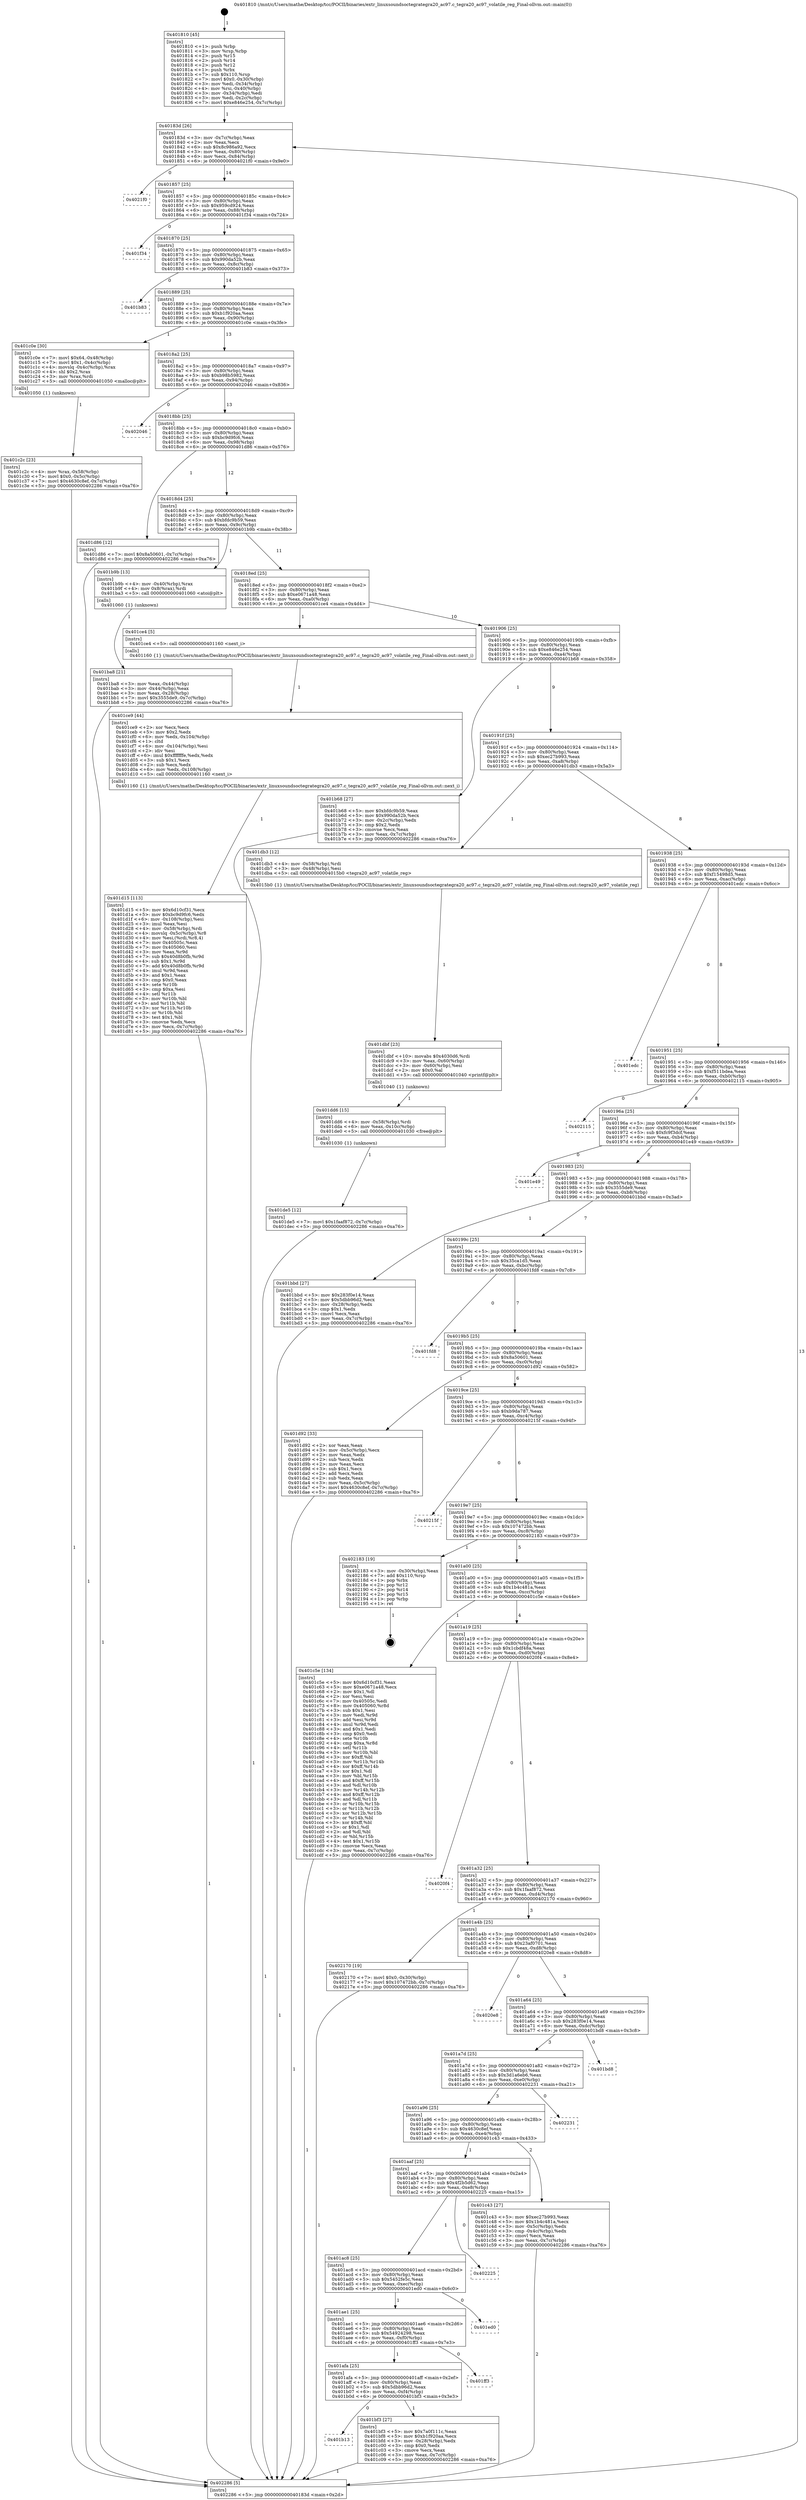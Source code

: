 digraph "0x401810" {
  label = "0x401810 (/mnt/c/Users/mathe/Desktop/tcc/POCII/binaries/extr_linuxsoundsoctegrategra20_ac97.c_tegra20_ac97_volatile_reg_Final-ollvm.out::main(0))"
  labelloc = "t"
  node[shape=record]

  Entry [label="",width=0.3,height=0.3,shape=circle,fillcolor=black,style=filled]
  "0x40183d" [label="{
     0x40183d [26]\l
     | [instrs]\l
     &nbsp;&nbsp;0x40183d \<+3\>: mov -0x7c(%rbp),%eax\l
     &nbsp;&nbsp;0x401840 \<+2\>: mov %eax,%ecx\l
     &nbsp;&nbsp;0x401842 \<+6\>: sub $0x8c986a92,%ecx\l
     &nbsp;&nbsp;0x401848 \<+3\>: mov %eax,-0x80(%rbp)\l
     &nbsp;&nbsp;0x40184b \<+6\>: mov %ecx,-0x84(%rbp)\l
     &nbsp;&nbsp;0x401851 \<+6\>: je 00000000004021f0 \<main+0x9e0\>\l
  }"]
  "0x4021f0" [label="{
     0x4021f0\l
  }", style=dashed]
  "0x401857" [label="{
     0x401857 [25]\l
     | [instrs]\l
     &nbsp;&nbsp;0x401857 \<+5\>: jmp 000000000040185c \<main+0x4c\>\l
     &nbsp;&nbsp;0x40185c \<+3\>: mov -0x80(%rbp),%eax\l
     &nbsp;&nbsp;0x40185f \<+5\>: sub $0x959cd924,%eax\l
     &nbsp;&nbsp;0x401864 \<+6\>: mov %eax,-0x88(%rbp)\l
     &nbsp;&nbsp;0x40186a \<+6\>: je 0000000000401f34 \<main+0x724\>\l
  }"]
  Exit [label="",width=0.3,height=0.3,shape=circle,fillcolor=black,style=filled,peripheries=2]
  "0x401f34" [label="{
     0x401f34\l
  }", style=dashed]
  "0x401870" [label="{
     0x401870 [25]\l
     | [instrs]\l
     &nbsp;&nbsp;0x401870 \<+5\>: jmp 0000000000401875 \<main+0x65\>\l
     &nbsp;&nbsp;0x401875 \<+3\>: mov -0x80(%rbp),%eax\l
     &nbsp;&nbsp;0x401878 \<+5\>: sub $0x990da52b,%eax\l
     &nbsp;&nbsp;0x40187d \<+6\>: mov %eax,-0x8c(%rbp)\l
     &nbsp;&nbsp;0x401883 \<+6\>: je 0000000000401b83 \<main+0x373\>\l
  }"]
  "0x401de5" [label="{
     0x401de5 [12]\l
     | [instrs]\l
     &nbsp;&nbsp;0x401de5 \<+7\>: movl $0x1faaf872,-0x7c(%rbp)\l
     &nbsp;&nbsp;0x401dec \<+5\>: jmp 0000000000402286 \<main+0xa76\>\l
  }"]
  "0x401b83" [label="{
     0x401b83\l
  }", style=dashed]
  "0x401889" [label="{
     0x401889 [25]\l
     | [instrs]\l
     &nbsp;&nbsp;0x401889 \<+5\>: jmp 000000000040188e \<main+0x7e\>\l
     &nbsp;&nbsp;0x40188e \<+3\>: mov -0x80(%rbp),%eax\l
     &nbsp;&nbsp;0x401891 \<+5\>: sub $0xb1f920aa,%eax\l
     &nbsp;&nbsp;0x401896 \<+6\>: mov %eax,-0x90(%rbp)\l
     &nbsp;&nbsp;0x40189c \<+6\>: je 0000000000401c0e \<main+0x3fe\>\l
  }"]
  "0x401dd6" [label="{
     0x401dd6 [15]\l
     | [instrs]\l
     &nbsp;&nbsp;0x401dd6 \<+4\>: mov -0x58(%rbp),%rdi\l
     &nbsp;&nbsp;0x401dda \<+6\>: mov %eax,-0x10c(%rbp)\l
     &nbsp;&nbsp;0x401de0 \<+5\>: call 0000000000401030 \<free@plt\>\l
     | [calls]\l
     &nbsp;&nbsp;0x401030 \{1\} (unknown)\l
  }"]
  "0x401c0e" [label="{
     0x401c0e [30]\l
     | [instrs]\l
     &nbsp;&nbsp;0x401c0e \<+7\>: movl $0x64,-0x48(%rbp)\l
     &nbsp;&nbsp;0x401c15 \<+7\>: movl $0x1,-0x4c(%rbp)\l
     &nbsp;&nbsp;0x401c1c \<+4\>: movslq -0x4c(%rbp),%rax\l
     &nbsp;&nbsp;0x401c20 \<+4\>: shl $0x2,%rax\l
     &nbsp;&nbsp;0x401c24 \<+3\>: mov %rax,%rdi\l
     &nbsp;&nbsp;0x401c27 \<+5\>: call 0000000000401050 \<malloc@plt\>\l
     | [calls]\l
     &nbsp;&nbsp;0x401050 \{1\} (unknown)\l
  }"]
  "0x4018a2" [label="{
     0x4018a2 [25]\l
     | [instrs]\l
     &nbsp;&nbsp;0x4018a2 \<+5\>: jmp 00000000004018a7 \<main+0x97\>\l
     &nbsp;&nbsp;0x4018a7 \<+3\>: mov -0x80(%rbp),%eax\l
     &nbsp;&nbsp;0x4018aa \<+5\>: sub $0xb98b5982,%eax\l
     &nbsp;&nbsp;0x4018af \<+6\>: mov %eax,-0x94(%rbp)\l
     &nbsp;&nbsp;0x4018b5 \<+6\>: je 0000000000402046 \<main+0x836\>\l
  }"]
  "0x401dbf" [label="{
     0x401dbf [23]\l
     | [instrs]\l
     &nbsp;&nbsp;0x401dbf \<+10\>: movabs $0x4030d6,%rdi\l
     &nbsp;&nbsp;0x401dc9 \<+3\>: mov %eax,-0x60(%rbp)\l
     &nbsp;&nbsp;0x401dcc \<+3\>: mov -0x60(%rbp),%esi\l
     &nbsp;&nbsp;0x401dcf \<+2\>: mov $0x0,%al\l
     &nbsp;&nbsp;0x401dd1 \<+5\>: call 0000000000401040 \<printf@plt\>\l
     | [calls]\l
     &nbsp;&nbsp;0x401040 \{1\} (unknown)\l
  }"]
  "0x402046" [label="{
     0x402046\l
  }", style=dashed]
  "0x4018bb" [label="{
     0x4018bb [25]\l
     | [instrs]\l
     &nbsp;&nbsp;0x4018bb \<+5\>: jmp 00000000004018c0 \<main+0xb0\>\l
     &nbsp;&nbsp;0x4018c0 \<+3\>: mov -0x80(%rbp),%eax\l
     &nbsp;&nbsp;0x4018c3 \<+5\>: sub $0xbc9d9fc6,%eax\l
     &nbsp;&nbsp;0x4018c8 \<+6\>: mov %eax,-0x98(%rbp)\l
     &nbsp;&nbsp;0x4018ce \<+6\>: je 0000000000401d86 \<main+0x576\>\l
  }"]
  "0x401d15" [label="{
     0x401d15 [113]\l
     | [instrs]\l
     &nbsp;&nbsp;0x401d15 \<+5\>: mov $0x6d10cf31,%ecx\l
     &nbsp;&nbsp;0x401d1a \<+5\>: mov $0xbc9d9fc6,%edx\l
     &nbsp;&nbsp;0x401d1f \<+6\>: mov -0x108(%rbp),%esi\l
     &nbsp;&nbsp;0x401d25 \<+3\>: imul %eax,%esi\l
     &nbsp;&nbsp;0x401d28 \<+4\>: mov -0x58(%rbp),%rdi\l
     &nbsp;&nbsp;0x401d2c \<+4\>: movslq -0x5c(%rbp),%r8\l
     &nbsp;&nbsp;0x401d30 \<+4\>: mov %esi,(%rdi,%r8,4)\l
     &nbsp;&nbsp;0x401d34 \<+7\>: mov 0x40505c,%eax\l
     &nbsp;&nbsp;0x401d3b \<+7\>: mov 0x405060,%esi\l
     &nbsp;&nbsp;0x401d42 \<+3\>: mov %eax,%r9d\l
     &nbsp;&nbsp;0x401d45 \<+7\>: sub $0x40d8b0fb,%r9d\l
     &nbsp;&nbsp;0x401d4c \<+4\>: sub $0x1,%r9d\l
     &nbsp;&nbsp;0x401d50 \<+7\>: add $0x40d8b0fb,%r9d\l
     &nbsp;&nbsp;0x401d57 \<+4\>: imul %r9d,%eax\l
     &nbsp;&nbsp;0x401d5b \<+3\>: and $0x1,%eax\l
     &nbsp;&nbsp;0x401d5e \<+3\>: cmp $0x0,%eax\l
     &nbsp;&nbsp;0x401d61 \<+4\>: sete %r10b\l
     &nbsp;&nbsp;0x401d65 \<+3\>: cmp $0xa,%esi\l
     &nbsp;&nbsp;0x401d68 \<+4\>: setl %r11b\l
     &nbsp;&nbsp;0x401d6c \<+3\>: mov %r10b,%bl\l
     &nbsp;&nbsp;0x401d6f \<+3\>: and %r11b,%bl\l
     &nbsp;&nbsp;0x401d72 \<+3\>: xor %r11b,%r10b\l
     &nbsp;&nbsp;0x401d75 \<+3\>: or %r10b,%bl\l
     &nbsp;&nbsp;0x401d78 \<+3\>: test $0x1,%bl\l
     &nbsp;&nbsp;0x401d7b \<+3\>: cmovne %edx,%ecx\l
     &nbsp;&nbsp;0x401d7e \<+3\>: mov %ecx,-0x7c(%rbp)\l
     &nbsp;&nbsp;0x401d81 \<+5\>: jmp 0000000000402286 \<main+0xa76\>\l
  }"]
  "0x401d86" [label="{
     0x401d86 [12]\l
     | [instrs]\l
     &nbsp;&nbsp;0x401d86 \<+7\>: movl $0x8a50601,-0x7c(%rbp)\l
     &nbsp;&nbsp;0x401d8d \<+5\>: jmp 0000000000402286 \<main+0xa76\>\l
  }"]
  "0x4018d4" [label="{
     0x4018d4 [25]\l
     | [instrs]\l
     &nbsp;&nbsp;0x4018d4 \<+5\>: jmp 00000000004018d9 \<main+0xc9\>\l
     &nbsp;&nbsp;0x4018d9 \<+3\>: mov -0x80(%rbp),%eax\l
     &nbsp;&nbsp;0x4018dc \<+5\>: sub $0xbfdc9b59,%eax\l
     &nbsp;&nbsp;0x4018e1 \<+6\>: mov %eax,-0x9c(%rbp)\l
     &nbsp;&nbsp;0x4018e7 \<+6\>: je 0000000000401b9b \<main+0x38b\>\l
  }"]
  "0x401ce9" [label="{
     0x401ce9 [44]\l
     | [instrs]\l
     &nbsp;&nbsp;0x401ce9 \<+2\>: xor %ecx,%ecx\l
     &nbsp;&nbsp;0x401ceb \<+5\>: mov $0x2,%edx\l
     &nbsp;&nbsp;0x401cf0 \<+6\>: mov %edx,-0x104(%rbp)\l
     &nbsp;&nbsp;0x401cf6 \<+1\>: cltd\l
     &nbsp;&nbsp;0x401cf7 \<+6\>: mov -0x104(%rbp),%esi\l
     &nbsp;&nbsp;0x401cfd \<+2\>: idiv %esi\l
     &nbsp;&nbsp;0x401cff \<+6\>: imul $0xfffffffe,%edx,%edx\l
     &nbsp;&nbsp;0x401d05 \<+3\>: sub $0x1,%ecx\l
     &nbsp;&nbsp;0x401d08 \<+2\>: sub %ecx,%edx\l
     &nbsp;&nbsp;0x401d0a \<+6\>: mov %edx,-0x108(%rbp)\l
     &nbsp;&nbsp;0x401d10 \<+5\>: call 0000000000401160 \<next_i\>\l
     | [calls]\l
     &nbsp;&nbsp;0x401160 \{1\} (/mnt/c/Users/mathe/Desktop/tcc/POCII/binaries/extr_linuxsoundsoctegrategra20_ac97.c_tegra20_ac97_volatile_reg_Final-ollvm.out::next_i)\l
  }"]
  "0x401b9b" [label="{
     0x401b9b [13]\l
     | [instrs]\l
     &nbsp;&nbsp;0x401b9b \<+4\>: mov -0x40(%rbp),%rax\l
     &nbsp;&nbsp;0x401b9f \<+4\>: mov 0x8(%rax),%rdi\l
     &nbsp;&nbsp;0x401ba3 \<+5\>: call 0000000000401060 \<atoi@plt\>\l
     | [calls]\l
     &nbsp;&nbsp;0x401060 \{1\} (unknown)\l
  }"]
  "0x4018ed" [label="{
     0x4018ed [25]\l
     | [instrs]\l
     &nbsp;&nbsp;0x4018ed \<+5\>: jmp 00000000004018f2 \<main+0xe2\>\l
     &nbsp;&nbsp;0x4018f2 \<+3\>: mov -0x80(%rbp),%eax\l
     &nbsp;&nbsp;0x4018f5 \<+5\>: sub $0xe0671a48,%eax\l
     &nbsp;&nbsp;0x4018fa \<+6\>: mov %eax,-0xa0(%rbp)\l
     &nbsp;&nbsp;0x401900 \<+6\>: je 0000000000401ce4 \<main+0x4d4\>\l
  }"]
  "0x401c2c" [label="{
     0x401c2c [23]\l
     | [instrs]\l
     &nbsp;&nbsp;0x401c2c \<+4\>: mov %rax,-0x58(%rbp)\l
     &nbsp;&nbsp;0x401c30 \<+7\>: movl $0x0,-0x5c(%rbp)\l
     &nbsp;&nbsp;0x401c37 \<+7\>: movl $0x4630c8ef,-0x7c(%rbp)\l
     &nbsp;&nbsp;0x401c3e \<+5\>: jmp 0000000000402286 \<main+0xa76\>\l
  }"]
  "0x401ce4" [label="{
     0x401ce4 [5]\l
     | [instrs]\l
     &nbsp;&nbsp;0x401ce4 \<+5\>: call 0000000000401160 \<next_i\>\l
     | [calls]\l
     &nbsp;&nbsp;0x401160 \{1\} (/mnt/c/Users/mathe/Desktop/tcc/POCII/binaries/extr_linuxsoundsoctegrategra20_ac97.c_tegra20_ac97_volatile_reg_Final-ollvm.out::next_i)\l
  }"]
  "0x401906" [label="{
     0x401906 [25]\l
     | [instrs]\l
     &nbsp;&nbsp;0x401906 \<+5\>: jmp 000000000040190b \<main+0xfb\>\l
     &nbsp;&nbsp;0x40190b \<+3\>: mov -0x80(%rbp),%eax\l
     &nbsp;&nbsp;0x40190e \<+5\>: sub $0xe846e254,%eax\l
     &nbsp;&nbsp;0x401913 \<+6\>: mov %eax,-0xa4(%rbp)\l
     &nbsp;&nbsp;0x401919 \<+6\>: je 0000000000401b68 \<main+0x358\>\l
  }"]
  "0x401b13" [label="{
     0x401b13\l
  }", style=dashed]
  "0x401b68" [label="{
     0x401b68 [27]\l
     | [instrs]\l
     &nbsp;&nbsp;0x401b68 \<+5\>: mov $0xbfdc9b59,%eax\l
     &nbsp;&nbsp;0x401b6d \<+5\>: mov $0x990da52b,%ecx\l
     &nbsp;&nbsp;0x401b72 \<+3\>: mov -0x2c(%rbp),%edx\l
     &nbsp;&nbsp;0x401b75 \<+3\>: cmp $0x2,%edx\l
     &nbsp;&nbsp;0x401b78 \<+3\>: cmovne %ecx,%eax\l
     &nbsp;&nbsp;0x401b7b \<+3\>: mov %eax,-0x7c(%rbp)\l
     &nbsp;&nbsp;0x401b7e \<+5\>: jmp 0000000000402286 \<main+0xa76\>\l
  }"]
  "0x40191f" [label="{
     0x40191f [25]\l
     | [instrs]\l
     &nbsp;&nbsp;0x40191f \<+5\>: jmp 0000000000401924 \<main+0x114\>\l
     &nbsp;&nbsp;0x401924 \<+3\>: mov -0x80(%rbp),%eax\l
     &nbsp;&nbsp;0x401927 \<+5\>: sub $0xec27b993,%eax\l
     &nbsp;&nbsp;0x40192c \<+6\>: mov %eax,-0xa8(%rbp)\l
     &nbsp;&nbsp;0x401932 \<+6\>: je 0000000000401db3 \<main+0x5a3\>\l
  }"]
  "0x402286" [label="{
     0x402286 [5]\l
     | [instrs]\l
     &nbsp;&nbsp;0x402286 \<+5\>: jmp 000000000040183d \<main+0x2d\>\l
  }"]
  "0x401810" [label="{
     0x401810 [45]\l
     | [instrs]\l
     &nbsp;&nbsp;0x401810 \<+1\>: push %rbp\l
     &nbsp;&nbsp;0x401811 \<+3\>: mov %rsp,%rbp\l
     &nbsp;&nbsp;0x401814 \<+2\>: push %r15\l
     &nbsp;&nbsp;0x401816 \<+2\>: push %r14\l
     &nbsp;&nbsp;0x401818 \<+2\>: push %r12\l
     &nbsp;&nbsp;0x40181a \<+1\>: push %rbx\l
     &nbsp;&nbsp;0x40181b \<+7\>: sub $0x110,%rsp\l
     &nbsp;&nbsp;0x401822 \<+7\>: movl $0x0,-0x30(%rbp)\l
     &nbsp;&nbsp;0x401829 \<+3\>: mov %edi,-0x34(%rbp)\l
     &nbsp;&nbsp;0x40182c \<+4\>: mov %rsi,-0x40(%rbp)\l
     &nbsp;&nbsp;0x401830 \<+3\>: mov -0x34(%rbp),%edi\l
     &nbsp;&nbsp;0x401833 \<+3\>: mov %edi,-0x2c(%rbp)\l
     &nbsp;&nbsp;0x401836 \<+7\>: movl $0xe846e254,-0x7c(%rbp)\l
  }"]
  "0x401ba8" [label="{
     0x401ba8 [21]\l
     | [instrs]\l
     &nbsp;&nbsp;0x401ba8 \<+3\>: mov %eax,-0x44(%rbp)\l
     &nbsp;&nbsp;0x401bab \<+3\>: mov -0x44(%rbp),%eax\l
     &nbsp;&nbsp;0x401bae \<+3\>: mov %eax,-0x28(%rbp)\l
     &nbsp;&nbsp;0x401bb1 \<+7\>: movl $0x3555de9,-0x7c(%rbp)\l
     &nbsp;&nbsp;0x401bb8 \<+5\>: jmp 0000000000402286 \<main+0xa76\>\l
  }"]
  "0x401bf3" [label="{
     0x401bf3 [27]\l
     | [instrs]\l
     &nbsp;&nbsp;0x401bf3 \<+5\>: mov $0x7a0f111c,%eax\l
     &nbsp;&nbsp;0x401bf8 \<+5\>: mov $0xb1f920aa,%ecx\l
     &nbsp;&nbsp;0x401bfd \<+3\>: mov -0x28(%rbp),%edx\l
     &nbsp;&nbsp;0x401c00 \<+3\>: cmp $0x0,%edx\l
     &nbsp;&nbsp;0x401c03 \<+3\>: cmove %ecx,%eax\l
     &nbsp;&nbsp;0x401c06 \<+3\>: mov %eax,-0x7c(%rbp)\l
     &nbsp;&nbsp;0x401c09 \<+5\>: jmp 0000000000402286 \<main+0xa76\>\l
  }"]
  "0x401db3" [label="{
     0x401db3 [12]\l
     | [instrs]\l
     &nbsp;&nbsp;0x401db3 \<+4\>: mov -0x58(%rbp),%rdi\l
     &nbsp;&nbsp;0x401db7 \<+3\>: mov -0x48(%rbp),%esi\l
     &nbsp;&nbsp;0x401dba \<+5\>: call 00000000004015b0 \<tegra20_ac97_volatile_reg\>\l
     | [calls]\l
     &nbsp;&nbsp;0x4015b0 \{1\} (/mnt/c/Users/mathe/Desktop/tcc/POCII/binaries/extr_linuxsoundsoctegrategra20_ac97.c_tegra20_ac97_volatile_reg_Final-ollvm.out::tegra20_ac97_volatile_reg)\l
  }"]
  "0x401938" [label="{
     0x401938 [25]\l
     | [instrs]\l
     &nbsp;&nbsp;0x401938 \<+5\>: jmp 000000000040193d \<main+0x12d\>\l
     &nbsp;&nbsp;0x40193d \<+3\>: mov -0x80(%rbp),%eax\l
     &nbsp;&nbsp;0x401940 \<+5\>: sub $0xf15498d5,%eax\l
     &nbsp;&nbsp;0x401945 \<+6\>: mov %eax,-0xac(%rbp)\l
     &nbsp;&nbsp;0x40194b \<+6\>: je 0000000000401edc \<main+0x6cc\>\l
  }"]
  "0x401afa" [label="{
     0x401afa [25]\l
     | [instrs]\l
     &nbsp;&nbsp;0x401afa \<+5\>: jmp 0000000000401aff \<main+0x2ef\>\l
     &nbsp;&nbsp;0x401aff \<+3\>: mov -0x80(%rbp),%eax\l
     &nbsp;&nbsp;0x401b02 \<+5\>: sub $0x5dbb96d2,%eax\l
     &nbsp;&nbsp;0x401b07 \<+6\>: mov %eax,-0xf4(%rbp)\l
     &nbsp;&nbsp;0x401b0d \<+6\>: je 0000000000401bf3 \<main+0x3e3\>\l
  }"]
  "0x401edc" [label="{
     0x401edc\l
  }", style=dashed]
  "0x401951" [label="{
     0x401951 [25]\l
     | [instrs]\l
     &nbsp;&nbsp;0x401951 \<+5\>: jmp 0000000000401956 \<main+0x146\>\l
     &nbsp;&nbsp;0x401956 \<+3\>: mov -0x80(%rbp),%eax\l
     &nbsp;&nbsp;0x401959 \<+5\>: sub $0xf511bdea,%eax\l
     &nbsp;&nbsp;0x40195e \<+6\>: mov %eax,-0xb0(%rbp)\l
     &nbsp;&nbsp;0x401964 \<+6\>: je 0000000000402115 \<main+0x905\>\l
  }"]
  "0x401ff3" [label="{
     0x401ff3\l
  }", style=dashed]
  "0x402115" [label="{
     0x402115\l
  }", style=dashed]
  "0x40196a" [label="{
     0x40196a [25]\l
     | [instrs]\l
     &nbsp;&nbsp;0x40196a \<+5\>: jmp 000000000040196f \<main+0x15f\>\l
     &nbsp;&nbsp;0x40196f \<+3\>: mov -0x80(%rbp),%eax\l
     &nbsp;&nbsp;0x401972 \<+5\>: sub $0xfc9f3dcf,%eax\l
     &nbsp;&nbsp;0x401977 \<+6\>: mov %eax,-0xb4(%rbp)\l
     &nbsp;&nbsp;0x40197d \<+6\>: je 0000000000401e49 \<main+0x639\>\l
  }"]
  "0x401ae1" [label="{
     0x401ae1 [25]\l
     | [instrs]\l
     &nbsp;&nbsp;0x401ae1 \<+5\>: jmp 0000000000401ae6 \<main+0x2d6\>\l
     &nbsp;&nbsp;0x401ae6 \<+3\>: mov -0x80(%rbp),%eax\l
     &nbsp;&nbsp;0x401ae9 \<+5\>: sub $0x54924298,%eax\l
     &nbsp;&nbsp;0x401aee \<+6\>: mov %eax,-0xf0(%rbp)\l
     &nbsp;&nbsp;0x401af4 \<+6\>: je 0000000000401ff3 \<main+0x7e3\>\l
  }"]
  "0x401e49" [label="{
     0x401e49\l
  }", style=dashed]
  "0x401983" [label="{
     0x401983 [25]\l
     | [instrs]\l
     &nbsp;&nbsp;0x401983 \<+5\>: jmp 0000000000401988 \<main+0x178\>\l
     &nbsp;&nbsp;0x401988 \<+3\>: mov -0x80(%rbp),%eax\l
     &nbsp;&nbsp;0x40198b \<+5\>: sub $0x3555de9,%eax\l
     &nbsp;&nbsp;0x401990 \<+6\>: mov %eax,-0xb8(%rbp)\l
     &nbsp;&nbsp;0x401996 \<+6\>: je 0000000000401bbd \<main+0x3ad\>\l
  }"]
  "0x401ed0" [label="{
     0x401ed0\l
  }", style=dashed]
  "0x401bbd" [label="{
     0x401bbd [27]\l
     | [instrs]\l
     &nbsp;&nbsp;0x401bbd \<+5\>: mov $0x283f0e14,%eax\l
     &nbsp;&nbsp;0x401bc2 \<+5\>: mov $0x5dbb96d2,%ecx\l
     &nbsp;&nbsp;0x401bc7 \<+3\>: mov -0x28(%rbp),%edx\l
     &nbsp;&nbsp;0x401bca \<+3\>: cmp $0x1,%edx\l
     &nbsp;&nbsp;0x401bcd \<+3\>: cmovl %ecx,%eax\l
     &nbsp;&nbsp;0x401bd0 \<+3\>: mov %eax,-0x7c(%rbp)\l
     &nbsp;&nbsp;0x401bd3 \<+5\>: jmp 0000000000402286 \<main+0xa76\>\l
  }"]
  "0x40199c" [label="{
     0x40199c [25]\l
     | [instrs]\l
     &nbsp;&nbsp;0x40199c \<+5\>: jmp 00000000004019a1 \<main+0x191\>\l
     &nbsp;&nbsp;0x4019a1 \<+3\>: mov -0x80(%rbp),%eax\l
     &nbsp;&nbsp;0x4019a4 \<+5\>: sub $0x35ca1d5,%eax\l
     &nbsp;&nbsp;0x4019a9 \<+6\>: mov %eax,-0xbc(%rbp)\l
     &nbsp;&nbsp;0x4019af \<+6\>: je 0000000000401fd8 \<main+0x7c8\>\l
  }"]
  "0x401ac8" [label="{
     0x401ac8 [25]\l
     | [instrs]\l
     &nbsp;&nbsp;0x401ac8 \<+5\>: jmp 0000000000401acd \<main+0x2bd\>\l
     &nbsp;&nbsp;0x401acd \<+3\>: mov -0x80(%rbp),%eax\l
     &nbsp;&nbsp;0x401ad0 \<+5\>: sub $0x5452fe5c,%eax\l
     &nbsp;&nbsp;0x401ad5 \<+6\>: mov %eax,-0xec(%rbp)\l
     &nbsp;&nbsp;0x401adb \<+6\>: je 0000000000401ed0 \<main+0x6c0\>\l
  }"]
  "0x401fd8" [label="{
     0x401fd8\l
  }", style=dashed]
  "0x4019b5" [label="{
     0x4019b5 [25]\l
     | [instrs]\l
     &nbsp;&nbsp;0x4019b5 \<+5\>: jmp 00000000004019ba \<main+0x1aa\>\l
     &nbsp;&nbsp;0x4019ba \<+3\>: mov -0x80(%rbp),%eax\l
     &nbsp;&nbsp;0x4019bd \<+5\>: sub $0x8a50601,%eax\l
     &nbsp;&nbsp;0x4019c2 \<+6\>: mov %eax,-0xc0(%rbp)\l
     &nbsp;&nbsp;0x4019c8 \<+6\>: je 0000000000401d92 \<main+0x582\>\l
  }"]
  "0x402225" [label="{
     0x402225\l
  }", style=dashed]
  "0x401d92" [label="{
     0x401d92 [33]\l
     | [instrs]\l
     &nbsp;&nbsp;0x401d92 \<+2\>: xor %eax,%eax\l
     &nbsp;&nbsp;0x401d94 \<+3\>: mov -0x5c(%rbp),%ecx\l
     &nbsp;&nbsp;0x401d97 \<+2\>: mov %eax,%edx\l
     &nbsp;&nbsp;0x401d99 \<+2\>: sub %ecx,%edx\l
     &nbsp;&nbsp;0x401d9b \<+2\>: mov %eax,%ecx\l
     &nbsp;&nbsp;0x401d9d \<+3\>: sub $0x1,%ecx\l
     &nbsp;&nbsp;0x401da0 \<+2\>: add %ecx,%edx\l
     &nbsp;&nbsp;0x401da2 \<+2\>: sub %edx,%eax\l
     &nbsp;&nbsp;0x401da4 \<+3\>: mov %eax,-0x5c(%rbp)\l
     &nbsp;&nbsp;0x401da7 \<+7\>: movl $0x4630c8ef,-0x7c(%rbp)\l
     &nbsp;&nbsp;0x401dae \<+5\>: jmp 0000000000402286 \<main+0xa76\>\l
  }"]
  "0x4019ce" [label="{
     0x4019ce [25]\l
     | [instrs]\l
     &nbsp;&nbsp;0x4019ce \<+5\>: jmp 00000000004019d3 \<main+0x1c3\>\l
     &nbsp;&nbsp;0x4019d3 \<+3\>: mov -0x80(%rbp),%eax\l
     &nbsp;&nbsp;0x4019d6 \<+5\>: sub $0xb9da787,%eax\l
     &nbsp;&nbsp;0x4019db \<+6\>: mov %eax,-0xc4(%rbp)\l
     &nbsp;&nbsp;0x4019e1 \<+6\>: je 000000000040215f \<main+0x94f\>\l
  }"]
  "0x401aaf" [label="{
     0x401aaf [25]\l
     | [instrs]\l
     &nbsp;&nbsp;0x401aaf \<+5\>: jmp 0000000000401ab4 \<main+0x2a4\>\l
     &nbsp;&nbsp;0x401ab4 \<+3\>: mov -0x80(%rbp),%eax\l
     &nbsp;&nbsp;0x401ab7 \<+5\>: sub $0x4f2b5d62,%eax\l
     &nbsp;&nbsp;0x401abc \<+6\>: mov %eax,-0xe8(%rbp)\l
     &nbsp;&nbsp;0x401ac2 \<+6\>: je 0000000000402225 \<main+0xa15\>\l
  }"]
  "0x40215f" [label="{
     0x40215f\l
  }", style=dashed]
  "0x4019e7" [label="{
     0x4019e7 [25]\l
     | [instrs]\l
     &nbsp;&nbsp;0x4019e7 \<+5\>: jmp 00000000004019ec \<main+0x1dc\>\l
     &nbsp;&nbsp;0x4019ec \<+3\>: mov -0x80(%rbp),%eax\l
     &nbsp;&nbsp;0x4019ef \<+5\>: sub $0x107472bb,%eax\l
     &nbsp;&nbsp;0x4019f4 \<+6\>: mov %eax,-0xc8(%rbp)\l
     &nbsp;&nbsp;0x4019fa \<+6\>: je 0000000000402183 \<main+0x973\>\l
  }"]
  "0x401c43" [label="{
     0x401c43 [27]\l
     | [instrs]\l
     &nbsp;&nbsp;0x401c43 \<+5\>: mov $0xec27b993,%eax\l
     &nbsp;&nbsp;0x401c48 \<+5\>: mov $0x1b4c481a,%ecx\l
     &nbsp;&nbsp;0x401c4d \<+3\>: mov -0x5c(%rbp),%edx\l
     &nbsp;&nbsp;0x401c50 \<+3\>: cmp -0x4c(%rbp),%edx\l
     &nbsp;&nbsp;0x401c53 \<+3\>: cmovl %ecx,%eax\l
     &nbsp;&nbsp;0x401c56 \<+3\>: mov %eax,-0x7c(%rbp)\l
     &nbsp;&nbsp;0x401c59 \<+5\>: jmp 0000000000402286 \<main+0xa76\>\l
  }"]
  "0x402183" [label="{
     0x402183 [19]\l
     | [instrs]\l
     &nbsp;&nbsp;0x402183 \<+3\>: mov -0x30(%rbp),%eax\l
     &nbsp;&nbsp;0x402186 \<+7\>: add $0x110,%rsp\l
     &nbsp;&nbsp;0x40218d \<+1\>: pop %rbx\l
     &nbsp;&nbsp;0x40218e \<+2\>: pop %r12\l
     &nbsp;&nbsp;0x402190 \<+2\>: pop %r14\l
     &nbsp;&nbsp;0x402192 \<+2\>: pop %r15\l
     &nbsp;&nbsp;0x402194 \<+1\>: pop %rbp\l
     &nbsp;&nbsp;0x402195 \<+1\>: ret\l
  }"]
  "0x401a00" [label="{
     0x401a00 [25]\l
     | [instrs]\l
     &nbsp;&nbsp;0x401a00 \<+5\>: jmp 0000000000401a05 \<main+0x1f5\>\l
     &nbsp;&nbsp;0x401a05 \<+3\>: mov -0x80(%rbp),%eax\l
     &nbsp;&nbsp;0x401a08 \<+5\>: sub $0x1b4c481a,%eax\l
     &nbsp;&nbsp;0x401a0d \<+6\>: mov %eax,-0xcc(%rbp)\l
     &nbsp;&nbsp;0x401a13 \<+6\>: je 0000000000401c5e \<main+0x44e\>\l
  }"]
  "0x401a96" [label="{
     0x401a96 [25]\l
     | [instrs]\l
     &nbsp;&nbsp;0x401a96 \<+5\>: jmp 0000000000401a9b \<main+0x28b\>\l
     &nbsp;&nbsp;0x401a9b \<+3\>: mov -0x80(%rbp),%eax\l
     &nbsp;&nbsp;0x401a9e \<+5\>: sub $0x4630c8ef,%eax\l
     &nbsp;&nbsp;0x401aa3 \<+6\>: mov %eax,-0xe4(%rbp)\l
     &nbsp;&nbsp;0x401aa9 \<+6\>: je 0000000000401c43 \<main+0x433\>\l
  }"]
  "0x401c5e" [label="{
     0x401c5e [134]\l
     | [instrs]\l
     &nbsp;&nbsp;0x401c5e \<+5\>: mov $0x6d10cf31,%eax\l
     &nbsp;&nbsp;0x401c63 \<+5\>: mov $0xe0671a48,%ecx\l
     &nbsp;&nbsp;0x401c68 \<+2\>: mov $0x1,%dl\l
     &nbsp;&nbsp;0x401c6a \<+2\>: xor %esi,%esi\l
     &nbsp;&nbsp;0x401c6c \<+7\>: mov 0x40505c,%edi\l
     &nbsp;&nbsp;0x401c73 \<+8\>: mov 0x405060,%r8d\l
     &nbsp;&nbsp;0x401c7b \<+3\>: sub $0x1,%esi\l
     &nbsp;&nbsp;0x401c7e \<+3\>: mov %edi,%r9d\l
     &nbsp;&nbsp;0x401c81 \<+3\>: add %esi,%r9d\l
     &nbsp;&nbsp;0x401c84 \<+4\>: imul %r9d,%edi\l
     &nbsp;&nbsp;0x401c88 \<+3\>: and $0x1,%edi\l
     &nbsp;&nbsp;0x401c8b \<+3\>: cmp $0x0,%edi\l
     &nbsp;&nbsp;0x401c8e \<+4\>: sete %r10b\l
     &nbsp;&nbsp;0x401c92 \<+4\>: cmp $0xa,%r8d\l
     &nbsp;&nbsp;0x401c96 \<+4\>: setl %r11b\l
     &nbsp;&nbsp;0x401c9a \<+3\>: mov %r10b,%bl\l
     &nbsp;&nbsp;0x401c9d \<+3\>: xor $0xff,%bl\l
     &nbsp;&nbsp;0x401ca0 \<+3\>: mov %r11b,%r14b\l
     &nbsp;&nbsp;0x401ca3 \<+4\>: xor $0xff,%r14b\l
     &nbsp;&nbsp;0x401ca7 \<+3\>: xor $0x1,%dl\l
     &nbsp;&nbsp;0x401caa \<+3\>: mov %bl,%r15b\l
     &nbsp;&nbsp;0x401cad \<+4\>: and $0xff,%r15b\l
     &nbsp;&nbsp;0x401cb1 \<+3\>: and %dl,%r10b\l
     &nbsp;&nbsp;0x401cb4 \<+3\>: mov %r14b,%r12b\l
     &nbsp;&nbsp;0x401cb7 \<+4\>: and $0xff,%r12b\l
     &nbsp;&nbsp;0x401cbb \<+3\>: and %dl,%r11b\l
     &nbsp;&nbsp;0x401cbe \<+3\>: or %r10b,%r15b\l
     &nbsp;&nbsp;0x401cc1 \<+3\>: or %r11b,%r12b\l
     &nbsp;&nbsp;0x401cc4 \<+3\>: xor %r12b,%r15b\l
     &nbsp;&nbsp;0x401cc7 \<+3\>: or %r14b,%bl\l
     &nbsp;&nbsp;0x401cca \<+3\>: xor $0xff,%bl\l
     &nbsp;&nbsp;0x401ccd \<+3\>: or $0x1,%dl\l
     &nbsp;&nbsp;0x401cd0 \<+2\>: and %dl,%bl\l
     &nbsp;&nbsp;0x401cd2 \<+3\>: or %bl,%r15b\l
     &nbsp;&nbsp;0x401cd5 \<+4\>: test $0x1,%r15b\l
     &nbsp;&nbsp;0x401cd9 \<+3\>: cmovne %ecx,%eax\l
     &nbsp;&nbsp;0x401cdc \<+3\>: mov %eax,-0x7c(%rbp)\l
     &nbsp;&nbsp;0x401cdf \<+5\>: jmp 0000000000402286 \<main+0xa76\>\l
  }"]
  "0x401a19" [label="{
     0x401a19 [25]\l
     | [instrs]\l
     &nbsp;&nbsp;0x401a19 \<+5\>: jmp 0000000000401a1e \<main+0x20e\>\l
     &nbsp;&nbsp;0x401a1e \<+3\>: mov -0x80(%rbp),%eax\l
     &nbsp;&nbsp;0x401a21 \<+5\>: sub $0x1cbdf48a,%eax\l
     &nbsp;&nbsp;0x401a26 \<+6\>: mov %eax,-0xd0(%rbp)\l
     &nbsp;&nbsp;0x401a2c \<+6\>: je 00000000004020f4 \<main+0x8e4\>\l
  }"]
  "0x402231" [label="{
     0x402231\l
  }", style=dashed]
  "0x4020f4" [label="{
     0x4020f4\l
  }", style=dashed]
  "0x401a32" [label="{
     0x401a32 [25]\l
     | [instrs]\l
     &nbsp;&nbsp;0x401a32 \<+5\>: jmp 0000000000401a37 \<main+0x227\>\l
     &nbsp;&nbsp;0x401a37 \<+3\>: mov -0x80(%rbp),%eax\l
     &nbsp;&nbsp;0x401a3a \<+5\>: sub $0x1faaf872,%eax\l
     &nbsp;&nbsp;0x401a3f \<+6\>: mov %eax,-0xd4(%rbp)\l
     &nbsp;&nbsp;0x401a45 \<+6\>: je 0000000000402170 \<main+0x960\>\l
  }"]
  "0x401a7d" [label="{
     0x401a7d [25]\l
     | [instrs]\l
     &nbsp;&nbsp;0x401a7d \<+5\>: jmp 0000000000401a82 \<main+0x272\>\l
     &nbsp;&nbsp;0x401a82 \<+3\>: mov -0x80(%rbp),%eax\l
     &nbsp;&nbsp;0x401a85 \<+5\>: sub $0x3d1a6eb6,%eax\l
     &nbsp;&nbsp;0x401a8a \<+6\>: mov %eax,-0xe0(%rbp)\l
     &nbsp;&nbsp;0x401a90 \<+6\>: je 0000000000402231 \<main+0xa21\>\l
  }"]
  "0x402170" [label="{
     0x402170 [19]\l
     | [instrs]\l
     &nbsp;&nbsp;0x402170 \<+7\>: movl $0x0,-0x30(%rbp)\l
     &nbsp;&nbsp;0x402177 \<+7\>: movl $0x107472bb,-0x7c(%rbp)\l
     &nbsp;&nbsp;0x40217e \<+5\>: jmp 0000000000402286 \<main+0xa76\>\l
  }"]
  "0x401a4b" [label="{
     0x401a4b [25]\l
     | [instrs]\l
     &nbsp;&nbsp;0x401a4b \<+5\>: jmp 0000000000401a50 \<main+0x240\>\l
     &nbsp;&nbsp;0x401a50 \<+3\>: mov -0x80(%rbp),%eax\l
     &nbsp;&nbsp;0x401a53 \<+5\>: sub $0x23af0701,%eax\l
     &nbsp;&nbsp;0x401a58 \<+6\>: mov %eax,-0xd8(%rbp)\l
     &nbsp;&nbsp;0x401a5e \<+6\>: je 00000000004020e8 \<main+0x8d8\>\l
  }"]
  "0x401bd8" [label="{
     0x401bd8\l
  }", style=dashed]
  "0x4020e8" [label="{
     0x4020e8\l
  }", style=dashed]
  "0x401a64" [label="{
     0x401a64 [25]\l
     | [instrs]\l
     &nbsp;&nbsp;0x401a64 \<+5\>: jmp 0000000000401a69 \<main+0x259\>\l
     &nbsp;&nbsp;0x401a69 \<+3\>: mov -0x80(%rbp),%eax\l
     &nbsp;&nbsp;0x401a6c \<+5\>: sub $0x283f0e14,%eax\l
     &nbsp;&nbsp;0x401a71 \<+6\>: mov %eax,-0xdc(%rbp)\l
     &nbsp;&nbsp;0x401a77 \<+6\>: je 0000000000401bd8 \<main+0x3c8\>\l
  }"]
  Entry -> "0x401810" [label=" 1"]
  "0x40183d" -> "0x4021f0" [label=" 0"]
  "0x40183d" -> "0x401857" [label=" 14"]
  "0x402183" -> Exit [label=" 1"]
  "0x401857" -> "0x401f34" [label=" 0"]
  "0x401857" -> "0x401870" [label=" 14"]
  "0x402170" -> "0x402286" [label=" 1"]
  "0x401870" -> "0x401b83" [label=" 0"]
  "0x401870" -> "0x401889" [label=" 14"]
  "0x401de5" -> "0x402286" [label=" 1"]
  "0x401889" -> "0x401c0e" [label=" 1"]
  "0x401889" -> "0x4018a2" [label=" 13"]
  "0x401dd6" -> "0x401de5" [label=" 1"]
  "0x4018a2" -> "0x402046" [label=" 0"]
  "0x4018a2" -> "0x4018bb" [label=" 13"]
  "0x401dbf" -> "0x401dd6" [label=" 1"]
  "0x4018bb" -> "0x401d86" [label=" 1"]
  "0x4018bb" -> "0x4018d4" [label=" 12"]
  "0x401db3" -> "0x401dbf" [label=" 1"]
  "0x4018d4" -> "0x401b9b" [label=" 1"]
  "0x4018d4" -> "0x4018ed" [label=" 11"]
  "0x401d92" -> "0x402286" [label=" 1"]
  "0x4018ed" -> "0x401ce4" [label=" 1"]
  "0x4018ed" -> "0x401906" [label=" 10"]
  "0x401d86" -> "0x402286" [label=" 1"]
  "0x401906" -> "0x401b68" [label=" 1"]
  "0x401906" -> "0x40191f" [label=" 9"]
  "0x401b68" -> "0x402286" [label=" 1"]
  "0x401810" -> "0x40183d" [label=" 1"]
  "0x402286" -> "0x40183d" [label=" 13"]
  "0x401b9b" -> "0x401ba8" [label=" 1"]
  "0x401ba8" -> "0x402286" [label=" 1"]
  "0x401d15" -> "0x402286" [label=" 1"]
  "0x40191f" -> "0x401db3" [label=" 1"]
  "0x40191f" -> "0x401938" [label=" 8"]
  "0x401ce9" -> "0x401d15" [label=" 1"]
  "0x401938" -> "0x401edc" [label=" 0"]
  "0x401938" -> "0x401951" [label=" 8"]
  "0x401c5e" -> "0x402286" [label=" 1"]
  "0x401951" -> "0x402115" [label=" 0"]
  "0x401951" -> "0x40196a" [label=" 8"]
  "0x401c43" -> "0x402286" [label=" 2"]
  "0x40196a" -> "0x401e49" [label=" 0"]
  "0x40196a" -> "0x401983" [label=" 8"]
  "0x401c0e" -> "0x401c2c" [label=" 1"]
  "0x401983" -> "0x401bbd" [label=" 1"]
  "0x401983" -> "0x40199c" [label=" 7"]
  "0x401bbd" -> "0x402286" [label=" 1"]
  "0x401bf3" -> "0x402286" [label=" 1"]
  "0x40199c" -> "0x401fd8" [label=" 0"]
  "0x40199c" -> "0x4019b5" [label=" 7"]
  "0x401afa" -> "0x401bf3" [label=" 1"]
  "0x4019b5" -> "0x401d92" [label=" 1"]
  "0x4019b5" -> "0x4019ce" [label=" 6"]
  "0x401ce4" -> "0x401ce9" [label=" 1"]
  "0x4019ce" -> "0x40215f" [label=" 0"]
  "0x4019ce" -> "0x4019e7" [label=" 6"]
  "0x401ae1" -> "0x401ff3" [label=" 0"]
  "0x4019e7" -> "0x402183" [label=" 1"]
  "0x4019e7" -> "0x401a00" [label=" 5"]
  "0x401c2c" -> "0x402286" [label=" 1"]
  "0x401a00" -> "0x401c5e" [label=" 1"]
  "0x401a00" -> "0x401a19" [label=" 4"]
  "0x401ac8" -> "0x401ed0" [label=" 0"]
  "0x401a19" -> "0x4020f4" [label=" 0"]
  "0x401a19" -> "0x401a32" [label=" 4"]
  "0x401afa" -> "0x401b13" [label=" 0"]
  "0x401a32" -> "0x402170" [label=" 1"]
  "0x401a32" -> "0x401a4b" [label=" 3"]
  "0x401aaf" -> "0x402225" [label=" 0"]
  "0x401a4b" -> "0x4020e8" [label=" 0"]
  "0x401a4b" -> "0x401a64" [label=" 3"]
  "0x401ae1" -> "0x401afa" [label=" 1"]
  "0x401a64" -> "0x401bd8" [label=" 0"]
  "0x401a64" -> "0x401a7d" [label=" 3"]
  "0x401aaf" -> "0x401ac8" [label=" 1"]
  "0x401a7d" -> "0x402231" [label=" 0"]
  "0x401a7d" -> "0x401a96" [label=" 3"]
  "0x401ac8" -> "0x401ae1" [label=" 1"]
  "0x401a96" -> "0x401c43" [label=" 2"]
  "0x401a96" -> "0x401aaf" [label=" 1"]
}

